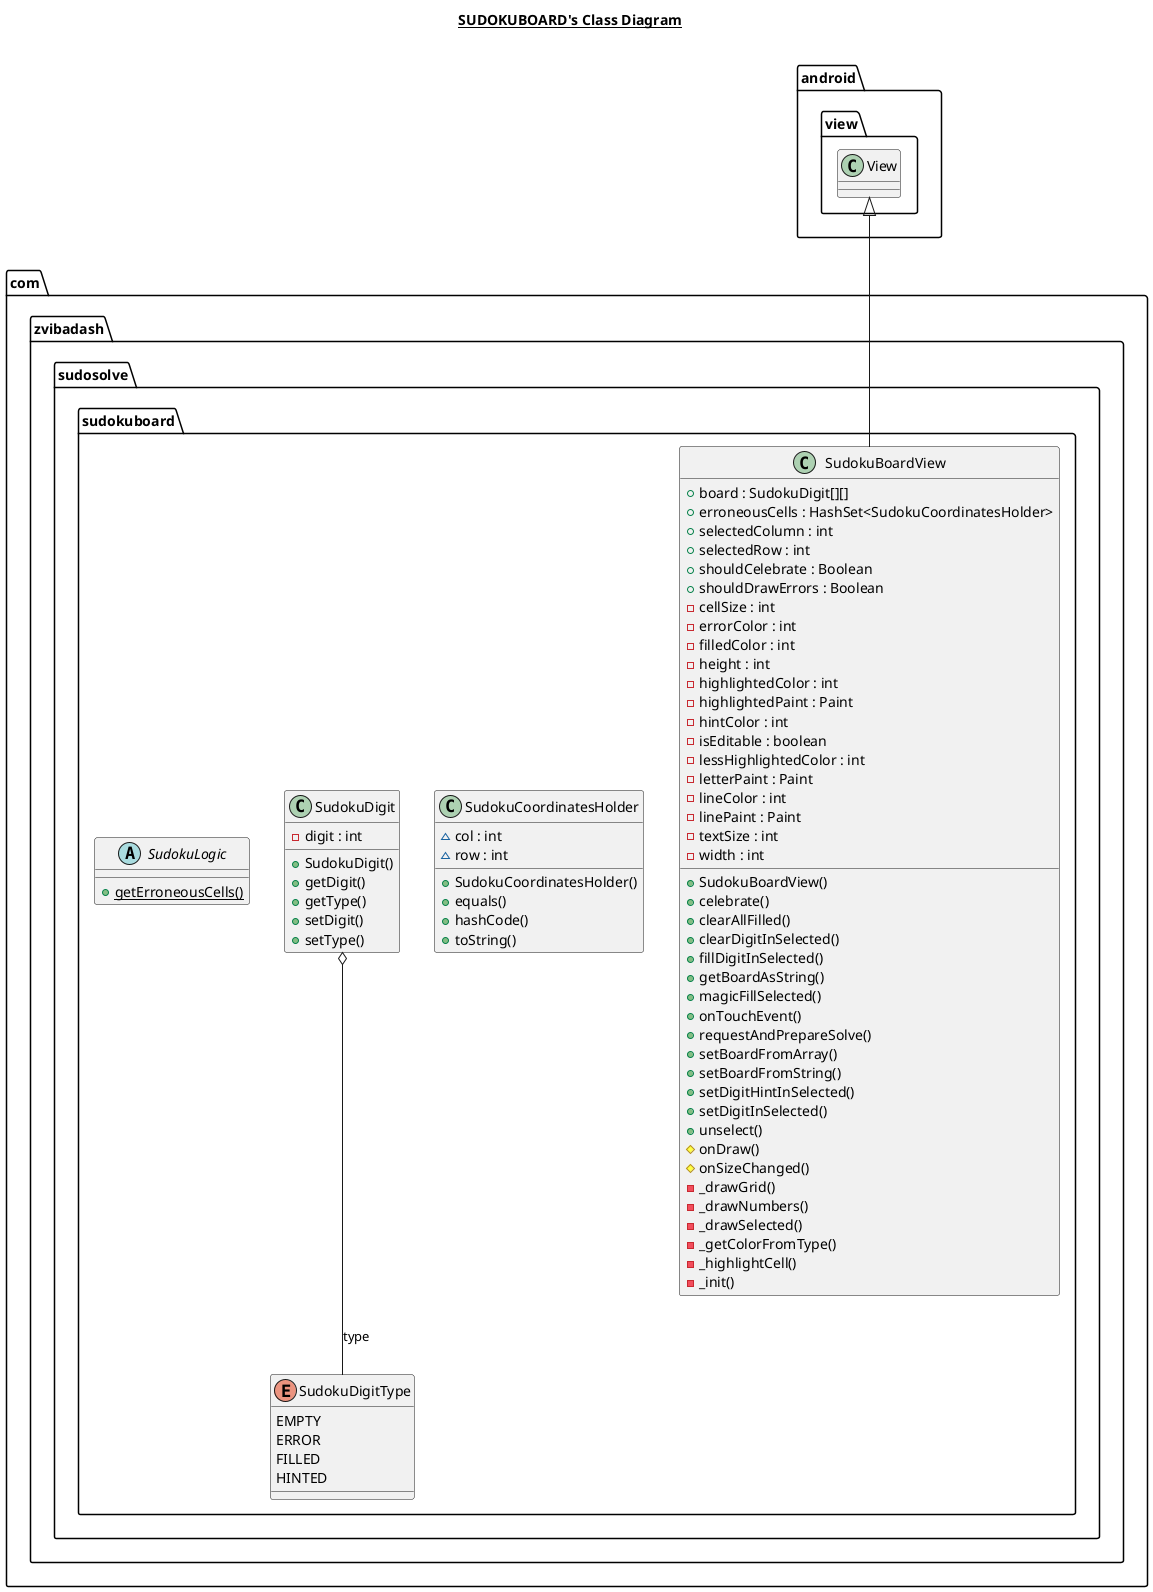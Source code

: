 @startuml

title __SUDOKUBOARD's Class Diagram__\n

  namespace com.zvibadash.sudosolve {
    namespace sudokuboard {
      class com.zvibadash.sudosolve.sudokuboard.SudokuBoardView {
          + board : SudokuDigit[][]
          + erroneousCells : HashSet<SudokuCoordinatesHolder>
          + selectedColumn : int
          + selectedRow : int
          + shouldCelebrate : Boolean
          + shouldDrawErrors : Boolean
          - cellSize : int
          - errorColor : int
          - filledColor : int
          - height : int
          - highlightedColor : int
          - highlightedPaint : Paint
          - hintColor : int
          - isEditable : boolean
          - lessHighlightedColor : int
          - letterPaint : Paint
          - lineColor : int
          - linePaint : Paint
          - textSize : int
          - width : int
          + SudokuBoardView()
          + celebrate()
          + clearAllFilled()
          + clearDigitInSelected()
          + fillDigitInSelected()
          + getBoardAsString()
          + magicFillSelected()
          + onTouchEvent()
          + requestAndPrepareSolve()
          + setBoardFromArray()
          + setBoardFromString()
          + setDigitHintInSelected()
          + setDigitInSelected()
          + unselect()
          # onDraw()
          # onSizeChanged()
          - _drawGrid()
          - _drawNumbers()
          - _drawSelected()
          - _getColorFromType()
          - _highlightCell()
          - _init()
      }
    }
  }
  

  namespace com.zvibadash.sudosolve {
    namespace sudokuboard {
      class com.zvibadash.sudosolve.sudokuboard.SudokuCoordinatesHolder {
          ~ col : int
          ~ row : int
          + SudokuCoordinatesHolder()
          + equals()
          + hashCode()
          + toString()
      }
    }
  }
  

  namespace com.zvibadash.sudosolve {
    namespace sudokuboard {
      class com.zvibadash.sudosolve.sudokuboard.SudokuDigit {
          - digit : int
          + SudokuDigit()
          + getDigit()
          + getType()
          + setDigit()
          + setType()
      }
    }
  }
  

  namespace com.zvibadash.sudosolve {
    namespace sudokuboard {
      enum SudokuDigitType {
        EMPTY
        ERROR
        FILLED
        HINTED
      }
    }
  }
  

  namespace com.zvibadash.sudosolve {
    namespace sudokuboard {
      abstract class com.zvibadash.sudosolve.sudokuboard.SudokuLogic {
          {static} + getErroneousCells()
      }
    }
  }
  

  com.zvibadash.sudosolve.sudokuboard.SudokuBoardView -up-|> android.view.View
  com.zvibadash.sudosolve.sudokuboard.SudokuDigit o-- com.zvibadash.sudosolve.sudokuboard.SudokuDigitType : type

@enduml
